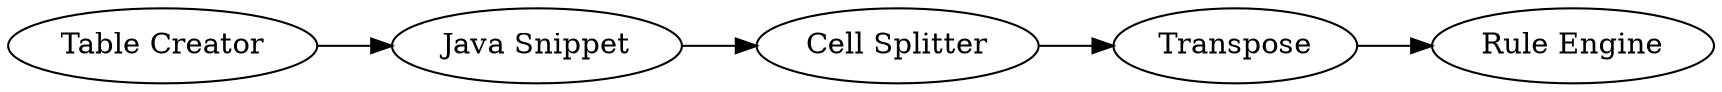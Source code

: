 digraph {
	14 -> 13
	13 -> 15
	12 -> 14
	15 -> 16
	16 [label="Rule Engine"]
	13 [label="Cell Splitter"]
	15 [label=Transpose]
	14 [label="Java Snippet"]
	12 [label="Table Creator"]
	rankdir=LR
}
